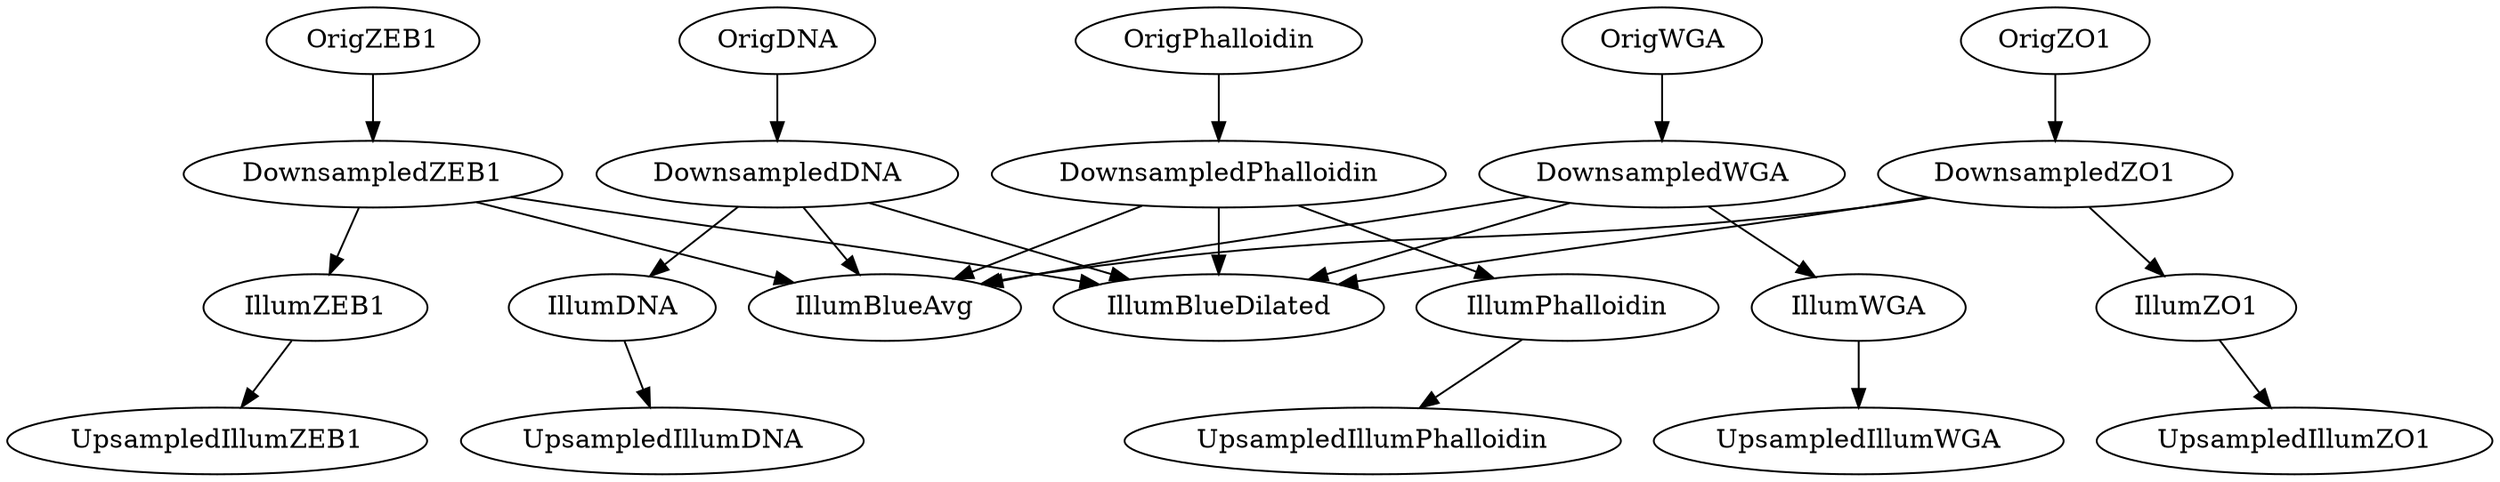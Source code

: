 strict digraph {
OrigDNA [type=image];
DownsampledDNA [type=image];
IllumDNA [type=image];
IllumBlueAvg [type=image];
IllumBlueDilated [type=image];
UpsampledIllumDNA [type=image];
OrigZEB1 [type=image];
DownsampledZEB1 [type=image];
IllumZEB1 [type=image];
UpsampledIllumZEB1 [type=image];
OrigPhalloidin [type=image];
DownsampledPhalloidin [type=image];
IllumPhalloidin [type=image];
UpsampledIllumPhalloidin [type=image];
OrigZO1 [type=image];
DownsampledZO1 [type=image];
IllumZO1 [type=image];
UpsampledIllumZO1 [type=image];
OrigWGA [type=image];
DownsampledWGA [type=image];
IllumWGA [type=image];
UpsampledIllumWGA [type=image];
OrigDNA -> DownsampledDNA [module=Resize, module_num=2];
DownsampledDNA -> IllumDNA [module=CorrectIlluminationCalculate, module_num=3];
DownsampledDNA -> IllumBlueAvg [module=CorrectIlluminationCalculate, module_num=3];
DownsampledDNA -> IllumBlueDilated [module=CorrectIlluminationCalculate, module_num=3];
IllumDNA -> UpsampledIllumDNA [module=Resize, module_num=4];
OrigZEB1 -> DownsampledZEB1 [module=Resize, module_num=5];
DownsampledZEB1 -> IllumZEB1 [module=CorrectIlluminationCalculate, module_num=6];
DownsampledZEB1 -> IllumBlueAvg [module=CorrectIlluminationCalculate, module_num=6];
DownsampledZEB1 -> IllumBlueDilated [module=CorrectIlluminationCalculate, module_num=6];
IllumZEB1 -> UpsampledIllumZEB1 [module=Resize, module_num=7];
OrigPhalloidin -> DownsampledPhalloidin [module=Resize, module_num=8];
DownsampledPhalloidin -> IllumPhalloidin [module=CorrectIlluminationCalculate, module_num=9];
DownsampledPhalloidin -> IllumBlueAvg [module=CorrectIlluminationCalculate, module_num=9];
DownsampledPhalloidin -> IllumBlueDilated [module=CorrectIlluminationCalculate, module_num=9];
IllumPhalloidin -> UpsampledIllumPhalloidin [module=Resize, module_num=10];
OrigZO1 -> DownsampledZO1 [module=Resize, module_num=11];
DownsampledZO1 -> IllumZO1 [module=CorrectIlluminationCalculate, module_num=12];
DownsampledZO1 -> IllumBlueAvg [module=CorrectIlluminationCalculate, module_num=12];
DownsampledZO1 -> IllumBlueDilated [module=CorrectIlluminationCalculate, module_num=12];
IllumZO1 -> UpsampledIllumZO1 [module=Resize, module_num=13];
OrigWGA -> DownsampledWGA [module=Resize, module_num=14];
DownsampledWGA -> IllumWGA [module=CorrectIlluminationCalculate, module_num=15];
DownsampledWGA -> IllumBlueAvg [module=CorrectIlluminationCalculate, module_num=15];
DownsampledWGA -> IllumBlueDilated [module=CorrectIlluminationCalculate, module_num=15];
IllumWGA -> UpsampledIllumWGA [module=Resize, module_num=16];
}
